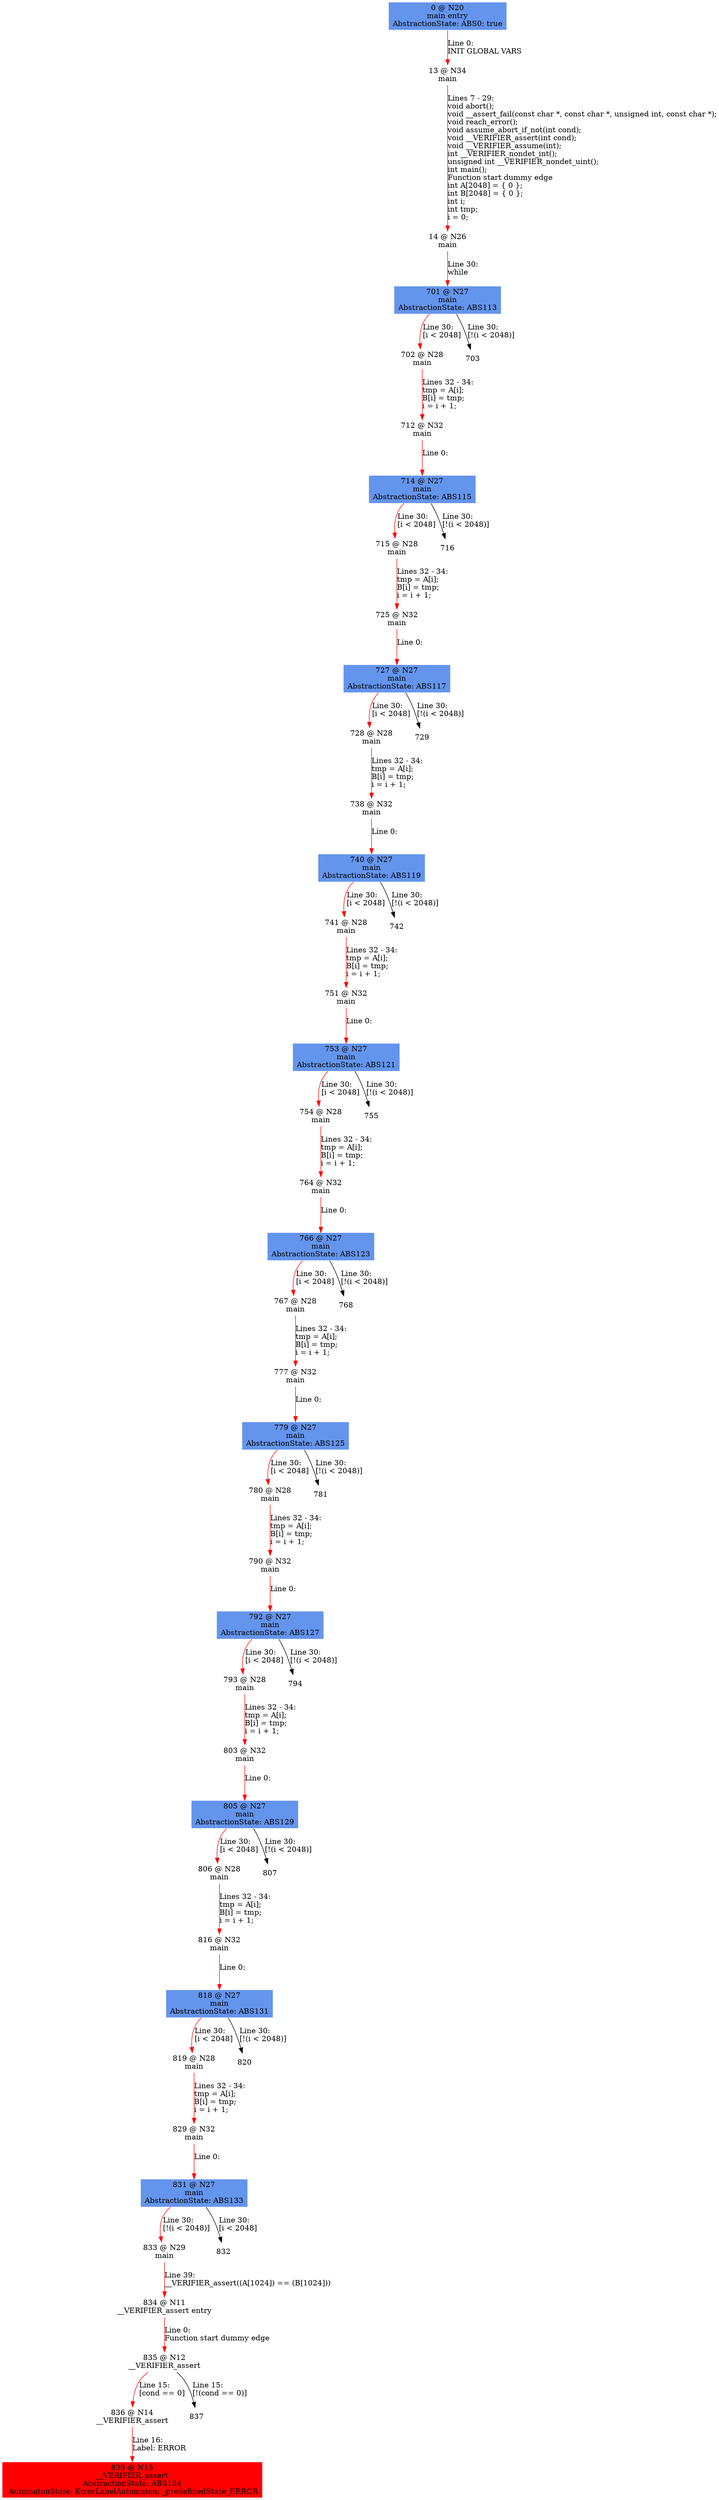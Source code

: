 digraph ARG {
node [style="filled" shape="box" color="white"]
0 [fillcolor="cornflowerblue" label="0 @ N20\nmain entry\nAbstractionState: ABS0: true\n" id="0"]
13 [label="13 @ N34\nmain\n" id="13"]
14 [label="14 @ N26\nmain\n" id="14"]
701 [fillcolor="cornflowerblue" label="701 @ N27\nmain\nAbstractionState: ABS113\n" id="701"]
702 [label="702 @ N28\nmain\n" id="702"]
712 [label="712 @ N32\nmain\n" id="712"]
714 [fillcolor="cornflowerblue" label="714 @ N27\nmain\nAbstractionState: ABS115\n" id="714"]
715 [label="715 @ N28\nmain\n" id="715"]
725 [label="725 @ N32\nmain\n" id="725"]
727 [fillcolor="cornflowerblue" label="727 @ N27\nmain\nAbstractionState: ABS117\n" id="727"]
728 [label="728 @ N28\nmain\n" id="728"]
738 [label="738 @ N32\nmain\n" id="738"]
740 [fillcolor="cornflowerblue" label="740 @ N27\nmain\nAbstractionState: ABS119\n" id="740"]
741 [label="741 @ N28\nmain\n" id="741"]
751 [label="751 @ N32\nmain\n" id="751"]
753 [fillcolor="cornflowerblue" label="753 @ N27\nmain\nAbstractionState: ABS121\n" id="753"]
754 [label="754 @ N28\nmain\n" id="754"]
764 [label="764 @ N32\nmain\n" id="764"]
766 [fillcolor="cornflowerblue" label="766 @ N27\nmain\nAbstractionState: ABS123\n" id="766"]
767 [label="767 @ N28\nmain\n" id="767"]
777 [label="777 @ N32\nmain\n" id="777"]
779 [fillcolor="cornflowerblue" label="779 @ N27\nmain\nAbstractionState: ABS125\n" id="779"]
780 [label="780 @ N28\nmain\n" id="780"]
790 [label="790 @ N32\nmain\n" id="790"]
792 [fillcolor="cornflowerblue" label="792 @ N27\nmain\nAbstractionState: ABS127\n" id="792"]
793 [label="793 @ N28\nmain\n" id="793"]
803 [label="803 @ N32\nmain\n" id="803"]
805 [fillcolor="cornflowerblue" label="805 @ N27\nmain\nAbstractionState: ABS129\n" id="805"]
806 [label="806 @ N28\nmain\n" id="806"]
816 [label="816 @ N32\nmain\n" id="816"]
818 [fillcolor="cornflowerblue" label="818 @ N27\nmain\nAbstractionState: ABS131\n" id="818"]
819 [label="819 @ N28\nmain\n" id="819"]
829 [label="829 @ N32\nmain\n" id="829"]
831 [fillcolor="cornflowerblue" label="831 @ N27\nmain\nAbstractionState: ABS133\n" id="831"]
833 [label="833 @ N29\nmain\n" id="833"]
834 [label="834 @ N11\n__VERIFIER_assert entry\n" id="834"]
835 [label="835 @ N12\n__VERIFIER_assert\n" id="835"]
836 [label="836 @ N14\n__VERIFIER_assert\n" id="836"]
839 [fillcolor="red" label="839 @ N15\n__VERIFIER_assert\nAbstractionState: ABS134\n AutomatonState: ErrorLabelAutomaton: _predefinedState_ERROR\n" id="839"]
0 -> 13 [color="red" label="Line 0: \lINIT GLOBAL VARS\l" id="0 -> 13"]
13 -> 14 [color="red" label="Lines 7 - 29: \lvoid abort();\lvoid __assert_fail(const char *, const char *, unsigned int, const char *);\lvoid reach_error();\lvoid assume_abort_if_not(int cond);\lvoid __VERIFIER_assert(int cond);\lvoid __VERIFIER_assume(int);\lint __VERIFIER_nondet_int();\lunsigned int __VERIFIER_nondet_uint();\lint main();\lFunction start dummy edge\lint A[2048] = { 0 };\lint B[2048] = { 0 };\lint i;\lint tmp;\li = 0;\l" id="13 -> 14"]
14 -> 701 [color="red" label="Line 30: \lwhile\l" id="14 -> 701"]
701 -> 702 [color="red" label="Line 30: \l[i < 2048]\l" id="701 -> 702"]
701 -> 703 [label="Line 30: \l[!(i < 2048)]\l" id="701 -> 703"]
702 -> 712 [color="red" label="Lines 32 - 34: \ltmp = A[i];\lB[i] = tmp;\li = i + 1;\l" id="702 -> 712"]
712 -> 714 [color="red" label="Line 0: \l\l" id="712 -> 714"]
714 -> 715 [color="red" label="Line 30: \l[i < 2048]\l" id="714 -> 715"]
714 -> 716 [label="Line 30: \l[!(i < 2048)]\l" id="714 -> 716"]
715 -> 725 [color="red" label="Lines 32 - 34: \ltmp = A[i];\lB[i] = tmp;\li = i + 1;\l" id="715 -> 725"]
725 -> 727 [color="red" label="Line 0: \l\l" id="725 -> 727"]
727 -> 728 [color="red" label="Line 30: \l[i < 2048]\l" id="727 -> 728"]
727 -> 729 [label="Line 30: \l[!(i < 2048)]\l" id="727 -> 729"]
728 -> 738 [color="red" label="Lines 32 - 34: \ltmp = A[i];\lB[i] = tmp;\li = i + 1;\l" id="728 -> 738"]
738 -> 740 [color="red" label="Line 0: \l\l" id="738 -> 740"]
740 -> 741 [color="red" label="Line 30: \l[i < 2048]\l" id="740 -> 741"]
740 -> 742 [label="Line 30: \l[!(i < 2048)]\l" id="740 -> 742"]
741 -> 751 [color="red" label="Lines 32 - 34: \ltmp = A[i];\lB[i] = tmp;\li = i + 1;\l" id="741 -> 751"]
751 -> 753 [color="red" label="Line 0: \l\l" id="751 -> 753"]
753 -> 754 [color="red" label="Line 30: \l[i < 2048]\l" id="753 -> 754"]
753 -> 755 [label="Line 30: \l[!(i < 2048)]\l" id="753 -> 755"]
754 -> 764 [color="red" label="Lines 32 - 34: \ltmp = A[i];\lB[i] = tmp;\li = i + 1;\l" id="754 -> 764"]
764 -> 766 [color="red" label="Line 0: \l\l" id="764 -> 766"]
766 -> 767 [color="red" label="Line 30: \l[i < 2048]\l" id="766 -> 767"]
766 -> 768 [label="Line 30: \l[!(i < 2048)]\l" id="766 -> 768"]
767 -> 777 [color="red" label="Lines 32 - 34: \ltmp = A[i];\lB[i] = tmp;\li = i + 1;\l" id="767 -> 777"]
777 -> 779 [color="red" label="Line 0: \l\l" id="777 -> 779"]
779 -> 780 [color="red" label="Line 30: \l[i < 2048]\l" id="779 -> 780"]
779 -> 781 [label="Line 30: \l[!(i < 2048)]\l" id="779 -> 781"]
780 -> 790 [color="red" label="Lines 32 - 34: \ltmp = A[i];\lB[i] = tmp;\li = i + 1;\l" id="780 -> 790"]
790 -> 792 [color="red" label="Line 0: \l\l" id="790 -> 792"]
792 -> 793 [color="red" label="Line 30: \l[i < 2048]\l" id="792 -> 793"]
792 -> 794 [label="Line 30: \l[!(i < 2048)]\l" id="792 -> 794"]
793 -> 803 [color="red" label="Lines 32 - 34: \ltmp = A[i];\lB[i] = tmp;\li = i + 1;\l" id="793 -> 803"]
803 -> 805 [color="red" label="Line 0: \l\l" id="803 -> 805"]
805 -> 806 [color="red" label="Line 30: \l[i < 2048]\l" id="805 -> 806"]
805 -> 807 [label="Line 30: \l[!(i < 2048)]\l" id="805 -> 807"]
806 -> 816 [color="red" label="Lines 32 - 34: \ltmp = A[i];\lB[i] = tmp;\li = i + 1;\l" id="806 -> 816"]
816 -> 818 [color="red" label="Line 0: \l\l" id="816 -> 818"]
818 -> 819 [color="red" label="Line 30: \l[i < 2048]\l" id="818 -> 819"]
818 -> 820 [label="Line 30: \l[!(i < 2048)]\l" id="818 -> 820"]
819 -> 829 [color="red" label="Lines 32 - 34: \ltmp = A[i];\lB[i] = tmp;\li = i + 1;\l" id="819 -> 829"]
829 -> 831 [color="red" label="Line 0: \l\l" id="829 -> 831"]
831 -> 832 [label="Line 30: \l[i < 2048]\l" id="831 -> 832"]
831 -> 833 [color="red" label="Line 30: \l[!(i < 2048)]\l" id="831 -> 833"]
833 -> 834 [color="red" label="Line 39: \l__VERIFIER_assert((A[1024]) == (B[1024]))\l" id="833 -> 834"]
834 -> 835 [color="red" label="Line 0: \lFunction start dummy edge\l" id="834 -> 835"]
835 -> 836 [color="red" label="Line 15: \l[cond == 0]\l" id="835 -> 836"]
835 -> 837 [label="Line 15: \l[!(cond == 0)]\l" id="835 -> 837"]
836 -> 839 [color="red" label="Line 16: \lLabel: ERROR\l" id="836 -> 839"]
}
